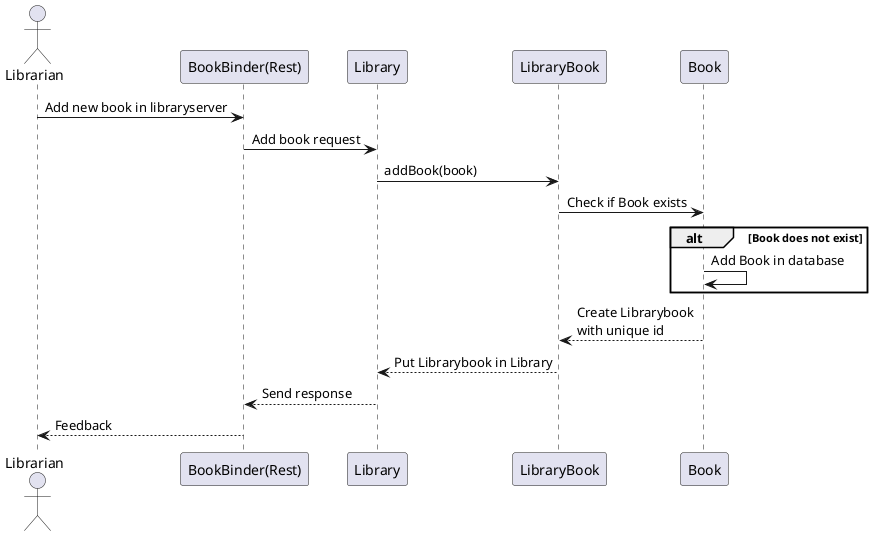 @startuml sequenceDiagram
    actor Librarian
    Librarian -> "BookBinder(Rest)": Add new book in libraryserver
    "BookBinder(Rest)" -> Library: Add book request
    Library -> LibraryBook: addBook(book)
    LibraryBook -> Book: Check if Book exists
    alt Book does not exist
        Book -> Book: Add Book in database
    end
    Book --> LibraryBook: Create Librarybook \nwith unique id 
    LibraryBook --> Library: Put Librarybook in Library
    Library --> "BookBinder(Rest)": Send response
    "BookBinder(Rest)" --> Librarian: Feedback
@enduml